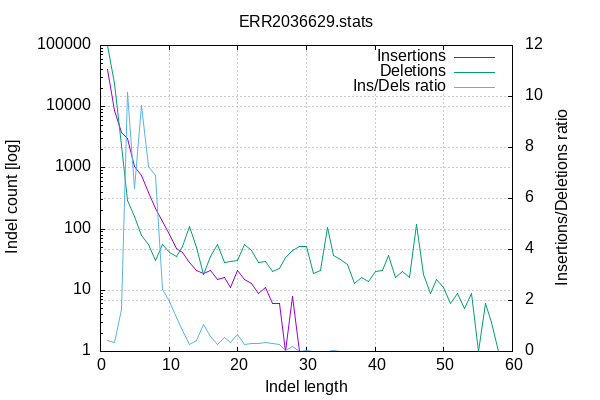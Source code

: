
        set terminal png size 600,400 truecolor
        set output "ERR2036629-indel-dist.png"
        set grid xtics ytics y2tics back lc rgb "#cccccc"
        set style line 1 linetype 1  linecolor rgb "red"
        set style line 2 linetype 2  linecolor rgb "black"
        set style line 3 linetype 3  linecolor rgb "green"
        set style increment user
        set ylabel "Indel count [log]"
        set xlabel "Indel length"
        set y2label "Insertions/Deletions ratio"
        set log y
        set y2tics nomirror
        set ytics nomirror
        set title "ERR2036629.stats" noenhanced
        plot '-' w l ti 'Insertions', '-' w l ti 'Deletions', '-' axes x1y2 w l ti "Ins/Dels ratio"
    1	40677
2	8643
3	3840
4	2984
5	1035
6	762
7	398
8	214
9	133
10	81
11	48
12	42
13	28
14	21
15	19
16	21
17	15
18	16
19	11
20	21
21	15
22	13
23	9
24	11
25	6
26	6
27	1
28	8
29	1
30	1
31	0
32	0
33	0
34	1
35	0
36	0
37	0
38	0
39	0
40	0
41	0
42	0
43	0
44	0
45	0
46	0
47	0
48	0
49	0
50	0
51	0
52	0
53	0
54	0
55	0
56	0
57	0
58	0
end
1	98585
2	23661
3	2311
4	294
5	162
6	79
7	55
8	31
9	55
10	41
11	36
12	52
13	109
14	50
15	18
16	36
17	56
18	29
19	30
20	31
21	57
22	44
23	28
24	30
25	20
26	23
27	35
28	44
29	52
30	51
31	19
32	21
33	108
34	37
35	32
36	26
37	13
38	16
39	14
40	20
41	21
42	37
43	16
44	20
45	16
46	119
47	18
48	9
49	15
50	11
51	6
52	9
53	5
54	9
55	1
56	6
57	3
58	1
end
1	0.412608
2	0.365285
3	1.661618
4	10.149660
5	6.388889
6	9.645570
7	7.236364
8	6.903226
9	2.418182
10	1.975610
11	1.333333
12	0.807692
13	0.256881
14	0.420000
15	1.055556
16	0.583333
17	0.267857
18	0.551724
19	0.366667
20	0.677419
21	0.263158
22	0.295455
23	0.321429
24	0.366667
25	0.300000
26	0.260870
27	0.028571
28	0.181818
29	0.019231
30	0.019608
31	0.000000
32	0.000000
33	0.000000
34	0.027027
35	0.000000
36	0.000000
37	0.000000
38	0.000000
39	0.000000
40	0.000000
41	0.000000
42	0.000000
43	0.000000
44	0.000000
45	0.000000
46	0.000000
47	0.000000
48	0.000000
49	0.000000
50	0.000000
51	0.000000
52	0.000000
53	0.000000
54	0.000000
55	0.000000
56	0.000000
57	0.000000
58	0.000000
end
